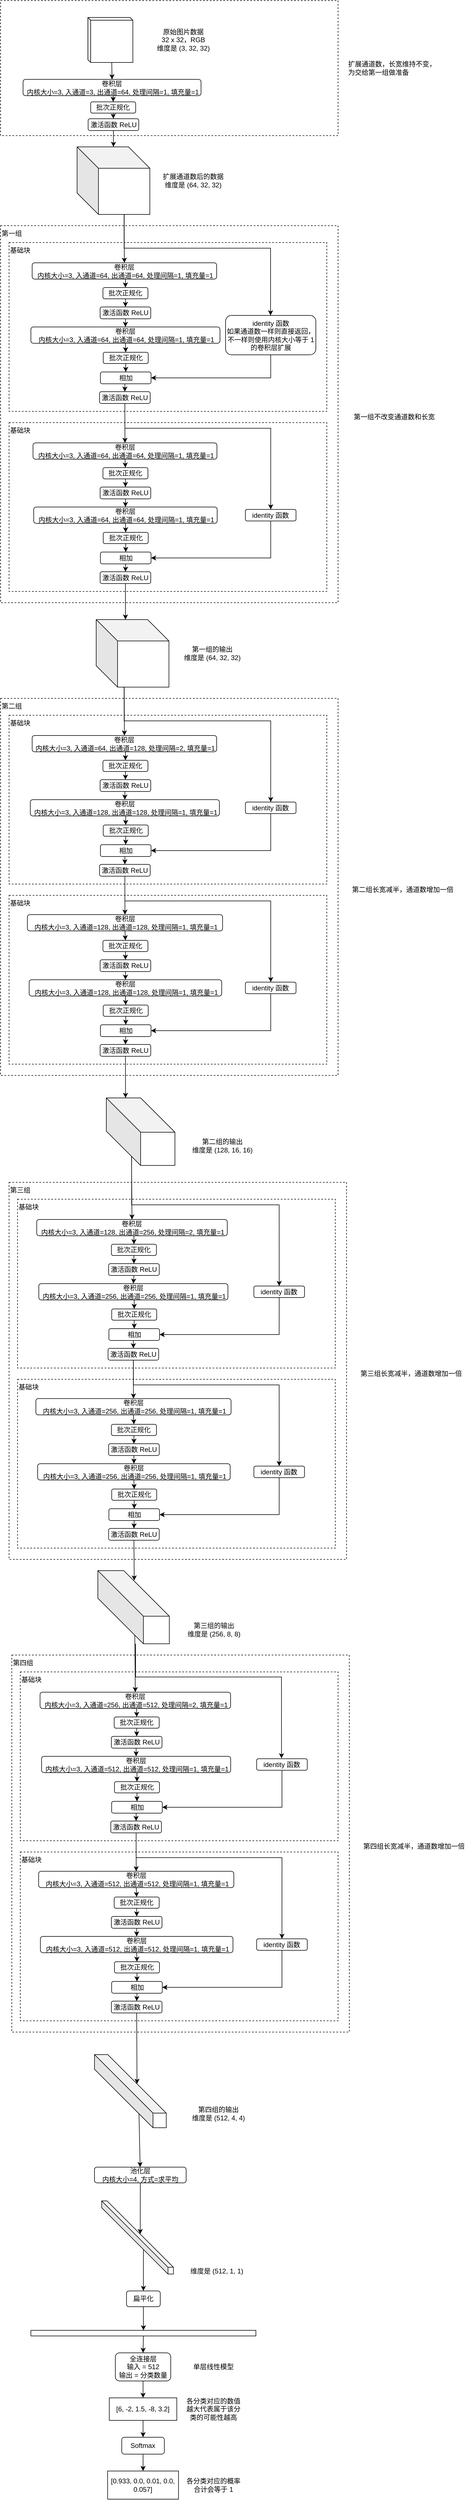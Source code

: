<mxfile version="12.9.3" type="device"><diagram id="zLiSfVwORIIp3nOeV3Ke" name="Page-1"><mxGraphModel dx="541" dy="342" grid="1" gridSize="10" guides="1" tooltips="1" connect="1" arrows="1" fold="1" page="1" pageScale="1" pageWidth="850" pageHeight="1100" math="0" shadow="0"><root><mxCell id="0"/><mxCell id="1" parent="0"/><mxCell id="e0D7Lxj2NoXPykfYXK0s-52" value="" style="rounded=0;whiteSpace=wrap;html=1;dashed=1;" parent="1" vertex="1"><mxGeometry x="20" y="20" width="600" height="240" as="geometry"/></mxCell><mxCell id="e0D7Lxj2NoXPykfYXK0s-2" style="edgeStyle=none;rounded=0;orthogonalLoop=1;jettySize=auto;html=1;exitX=0;exitY=0;exitDx=42.5;exitDy=80;exitPerimeter=0;entryX=0.5;entryY=0;entryDx=0;entryDy=0;" parent="1" source="e0D7Lxj2NoXPykfYXK0s-3" target="e0D7Lxj2NoXPykfYXK0s-6" edge="1"><mxGeometry relative="1" as="geometry"/></mxCell><mxCell id="e0D7Lxj2NoXPykfYXK0s-3" value="" style="shape=cube;whiteSpace=wrap;html=1;boundedLbl=1;backgroundOutline=1;darkOpacity=0.05;darkOpacity2=0.1;size=5;" parent="1" vertex="1"><mxGeometry x="175.19" y="50" width="80" height="80" as="geometry"/></mxCell><mxCell id="e0D7Lxj2NoXPykfYXK0s-4" value="原始图片数据&lt;br&gt;32 x 32，RGB&lt;br&gt;维度是 (3, 32, 32)" style="text;html=1;strokeColor=none;fillColor=none;align=center;verticalAlign=middle;whiteSpace=wrap;rounded=0;" parent="1" vertex="1"><mxGeometry x="280.19" y="65" width="130" height="50" as="geometry"/></mxCell><mxCell id="e0D7Lxj2NoXPykfYXK0s-49" style="edgeStyle=orthogonalEdgeStyle;rounded=0;orthogonalLoop=1;jettySize=auto;html=1;exitX=0.5;exitY=1;exitDx=0;exitDy=0;entryX=0.5;entryY=0;entryDx=0;entryDy=0;" parent="1" source="e0D7Lxj2NoXPykfYXK0s-6" target="e0D7Lxj2NoXPykfYXK0s-45" edge="1"><mxGeometry relative="1" as="geometry"/></mxCell><mxCell id="e0D7Lxj2NoXPykfYXK0s-6" value="卷积层&lt;br&gt;&amp;nbsp;内核大小=3, 入通道=3, 出通道=64, 处理间隔=1, 填充量=1" style="rounded=1;whiteSpace=wrap;html=1;" parent="1" vertex="1"><mxGeometry x="60" y="160" width="316.37" height="29" as="geometry"/></mxCell><mxCell id="e0D7Lxj2NoXPykfYXK0s-50" style="edgeStyle=orthogonalEdgeStyle;rounded=0;orthogonalLoop=1;jettySize=auto;html=1;exitX=0.5;exitY=1;exitDx=0;exitDy=0;entryX=0.5;entryY=0;entryDx=0;entryDy=0;" parent="1" source="e0D7Lxj2NoXPykfYXK0s-45" target="e0D7Lxj2NoXPykfYXK0s-48" edge="1"><mxGeometry relative="1" as="geometry"/></mxCell><mxCell id="e0D7Lxj2NoXPykfYXK0s-45" value="批次正规化" style="rounded=1;whiteSpace=wrap;html=1;" parent="1" vertex="1"><mxGeometry x="180.19" y="200" width="80" height="20" as="geometry"/></mxCell><mxCell id="e0D7Lxj2NoXPykfYXK0s-55" style="edgeStyle=orthogonalEdgeStyle;rounded=0;orthogonalLoop=1;jettySize=auto;html=1;exitX=0.5;exitY=1;exitDx=0;exitDy=0;" parent="1" source="e0D7Lxj2NoXPykfYXK0s-48" target="e0D7Lxj2NoXPykfYXK0s-54" edge="1"><mxGeometry relative="1" as="geometry"/></mxCell><mxCell id="e0D7Lxj2NoXPykfYXK0s-48" value="激活函数 ReLU" style="rounded=1;whiteSpace=wrap;html=1;" parent="1" vertex="1"><mxGeometry x="175.69" y="230" width="90" height="21" as="geometry"/></mxCell><mxCell id="e0D7Lxj2NoXPykfYXK0s-53" value="扩展通道数，长宽维持不变，&lt;br&gt;为交给第一组做准备" style="text;html=1;strokeColor=none;fillColor=none;align=left;verticalAlign=middle;whiteSpace=wrap;rounded=0;dashed=1;" parent="1" vertex="1"><mxGeometry x="635.75" y="122.5" width="200" height="35" as="geometry"/></mxCell><mxCell id="e0D7Lxj2NoXPykfYXK0s-54" value="" style="shape=cube;whiteSpace=wrap;html=1;boundedLbl=1;backgroundOutline=1;darkOpacity=0.05;darkOpacity2=0.1;size=38;" parent="1" vertex="1"><mxGeometry x="156.04" y="280" width="129.31" height="120" as="geometry"/></mxCell><mxCell id="e0D7Lxj2NoXPykfYXK0s-56" value="扩展通道数后的数据&lt;br&gt;维度是 (64, 32, 32)" style="text;html=1;strokeColor=none;fillColor=none;align=center;verticalAlign=middle;whiteSpace=wrap;rounded=0;" parent="1" vertex="1"><mxGeometry x="285.35" y="315" width="154.65" height="50" as="geometry"/></mxCell><mxCell id="e0D7Lxj2NoXPykfYXK0s-57" value="第一组" style="rounded=0;whiteSpace=wrap;html=1;dashed=1;align=left;verticalAlign=top;" parent="1" vertex="1"><mxGeometry x="20" y="420" width="600" height="670" as="geometry"/></mxCell><mxCell id="e0D7Lxj2NoXPykfYXK0s-60" value="基础块" style="rounded=0;whiteSpace=wrap;html=1;dashed=1;verticalAlign=top;align=left;" parent="1" vertex="1"><mxGeometry x="35.09" y="450" width="564.91" height="300" as="geometry"/></mxCell><mxCell id="e0D7Lxj2NoXPykfYXK0s-66" style="edgeStyle=orthogonalEdgeStyle;rounded=0;orthogonalLoop=1;jettySize=auto;html=1;exitX=0.5;exitY=1;exitDx=0;exitDy=0;entryX=0.5;entryY=0;entryDx=0;entryDy=0;" parent="1" source="e0D7Lxj2NoXPykfYXK0s-61" target="e0D7Lxj2NoXPykfYXK0s-65" edge="1"><mxGeometry relative="1" as="geometry"/></mxCell><mxCell id="e0D7Lxj2NoXPykfYXK0s-61" value="卷积层&lt;br&gt;&amp;nbsp;内核大小=3, 入通道=64, 出通道=64, 处理间隔=1, 填充量=1" style="rounded=1;whiteSpace=wrap;html=1;" parent="1" vertex="1"><mxGeometry x="76.18" y="486" width="328" height="29" as="geometry"/></mxCell><mxCell id="e0D7Lxj2NoXPykfYXK0s-70" style="edgeStyle=orthogonalEdgeStyle;rounded=0;orthogonalLoop=1;jettySize=auto;html=1;exitX=0.5;exitY=1;exitDx=0;exitDy=0;entryX=0.5;entryY=0;entryDx=0;entryDy=0;" parent="1" source="e0D7Lxj2NoXPykfYXK0s-65" target="e0D7Lxj2NoXPykfYXK0s-67" edge="1"><mxGeometry relative="1" as="geometry"/></mxCell><mxCell id="e0D7Lxj2NoXPykfYXK0s-65" value="批次正规化" style="rounded=1;whiteSpace=wrap;html=1;" parent="1" vertex="1"><mxGeometry x="202" y="530" width="80" height="20" as="geometry"/></mxCell><mxCell id="e0D7Lxj2NoXPykfYXK0s-69" style="edgeStyle=orthogonalEdgeStyle;rounded=0;orthogonalLoop=1;jettySize=auto;html=1;exitX=0.5;exitY=1;exitDx=0;exitDy=0;entryX=0.5;entryY=0;entryDx=0;entryDy=0;" parent="1" source="e0D7Lxj2NoXPykfYXK0s-67" target="e0D7Lxj2NoXPykfYXK0s-68" edge="1"><mxGeometry relative="1" as="geometry"/></mxCell><mxCell id="e0D7Lxj2NoXPykfYXK0s-67" value="激活函数 ReLU" style="rounded=1;whiteSpace=wrap;html=1;" parent="1" vertex="1"><mxGeometry x="197" y="564.5" width="90" height="21" as="geometry"/></mxCell><mxCell id="e0D7Lxj2NoXPykfYXK0s-77" style="edgeStyle=orthogonalEdgeStyle;rounded=0;orthogonalLoop=1;jettySize=auto;html=1;exitX=0.5;exitY=1;exitDx=0;exitDy=0;entryX=0.5;entryY=0;entryDx=0;entryDy=0;" parent="1" source="e0D7Lxj2NoXPykfYXK0s-68" target="e0D7Lxj2NoXPykfYXK0s-76" edge="1"><mxGeometry relative="1" as="geometry"/></mxCell><mxCell id="e0D7Lxj2NoXPykfYXK0s-68" value="卷积层&lt;br&gt;&amp;nbsp;内核大小=3, 入通道=64, 出通道=64, 处理间隔=1, 填充量=1" style="rounded=1;whiteSpace=wrap;html=1;" parent="1" vertex="1"><mxGeometry x="73.91" y="600" width="336.18" height="29" as="geometry"/></mxCell><mxCell id="e0D7Lxj2NoXPykfYXK0s-79" style="edgeStyle=orthogonalEdgeStyle;rounded=0;orthogonalLoop=1;jettySize=auto;html=1;exitX=0.5;exitY=1;exitDx=0;exitDy=0;" parent="1" source="e0D7Lxj2NoXPykfYXK0s-76" target="e0D7Lxj2NoXPykfYXK0s-78" edge="1"><mxGeometry relative="1" as="geometry"/></mxCell><mxCell id="e0D7Lxj2NoXPykfYXK0s-76" value="批次正规化" style="rounded=1;whiteSpace=wrap;html=1;" parent="1" vertex="1"><mxGeometry x="202.5" y="645" width="80" height="20" as="geometry"/></mxCell><mxCell id="e0D7Lxj2NoXPykfYXK0s-90" style="edgeStyle=orthogonalEdgeStyle;rounded=0;orthogonalLoop=1;jettySize=auto;html=1;exitX=0.5;exitY=1;exitDx=0;exitDy=0;entryX=0.5;entryY=0;entryDx=0;entryDy=0;" parent="1" source="e0D7Lxj2NoXPykfYXK0s-78" target="e0D7Lxj2NoXPykfYXK0s-86" edge="1"><mxGeometry relative="1" as="geometry"/></mxCell><mxCell id="e0D7Lxj2NoXPykfYXK0s-78" value="相加" style="rounded=1;whiteSpace=wrap;html=1;" parent="1" vertex="1"><mxGeometry x="197.5" y="680" width="90" height="21" as="geometry"/></mxCell><mxCell id="e0D7Lxj2NoXPykfYXK0s-85" style="edgeStyle=orthogonalEdgeStyle;rounded=0;orthogonalLoop=1;jettySize=auto;html=1;exitX=0.5;exitY=1;exitDx=0;exitDy=0;entryX=1;entryY=0.5;entryDx=0;entryDy=0;" parent="1" source="e0D7Lxj2NoXPykfYXK0s-80" target="e0D7Lxj2NoXPykfYXK0s-78" edge="1"><mxGeometry relative="1" as="geometry"/></mxCell><mxCell id="e0D7Lxj2NoXPykfYXK0s-80" value="identity 函数&lt;br&gt;如果通道数一样则直接返回，不一样则使用内核大小等于 1 的卷积层扩展" style="rounded=1;whiteSpace=wrap;html=1;align=center;" parent="1" vertex="1"><mxGeometry x="420" y="579.5" width="160.5" height="70" as="geometry"/></mxCell><mxCell id="e0D7Lxj2NoXPykfYXK0s-82" style="edgeStyle=orthogonalEdgeStyle;rounded=0;orthogonalLoop=1;jettySize=auto;html=1;exitX=0;exitY=0;exitDx=83.655;exitDy=120.0;exitPerimeter=0;entryX=0.5;entryY=0;entryDx=0;entryDy=0;" parent="1" source="e0D7Lxj2NoXPykfYXK0s-54" target="e0D7Lxj2NoXPykfYXK0s-61" edge="1"><mxGeometry relative="1" as="geometry"/></mxCell><mxCell id="e0D7Lxj2NoXPykfYXK0s-84" style="edgeStyle=orthogonalEdgeStyle;rounded=0;orthogonalLoop=1;jettySize=auto;html=1;exitX=0;exitY=0;exitDx=83.655;exitDy=120.0;exitPerimeter=0;" parent="1" source="e0D7Lxj2NoXPykfYXK0s-54" target="e0D7Lxj2NoXPykfYXK0s-80" edge="1"><mxGeometry relative="1" as="geometry"><Array as="points"><mxPoint x="240" y="460"/><mxPoint x="500" y="460"/></Array></mxGeometry></mxCell><mxCell id="e0D7Lxj2NoXPykfYXK0s-86" value="激活函数 ReLU" style="rounded=1;whiteSpace=wrap;html=1;" parent="1" vertex="1"><mxGeometry x="196" y="715" width="90" height="21" as="geometry"/></mxCell><mxCell id="e0D7Lxj2NoXPykfYXK0s-107" value="基础块" style="rounded=0;whiteSpace=wrap;html=1;dashed=1;verticalAlign=top;align=left;" parent="1" vertex="1"><mxGeometry x="35.09" y="770" width="564.91" height="300" as="geometry"/></mxCell><mxCell id="e0D7Lxj2NoXPykfYXK0s-108" style="edgeStyle=orthogonalEdgeStyle;rounded=0;orthogonalLoop=1;jettySize=auto;html=1;exitX=0.5;exitY=1;exitDx=0;exitDy=0;entryX=0.5;entryY=0;entryDx=0;entryDy=0;" parent="1" source="e0D7Lxj2NoXPykfYXK0s-109" target="e0D7Lxj2NoXPykfYXK0s-111" edge="1"><mxGeometry relative="1" as="geometry"/></mxCell><mxCell id="e0D7Lxj2NoXPykfYXK0s-109" value="卷积层&lt;br&gt;&amp;nbsp;内核大小=3, 入通道=64, 出通道=64, 处理间隔=1, 填充量=1" style="rounded=1;whiteSpace=wrap;html=1;" parent="1" vertex="1"><mxGeometry x="77.69" y="806" width="327" height="29" as="geometry"/></mxCell><mxCell id="e0D7Lxj2NoXPykfYXK0s-110" style="edgeStyle=orthogonalEdgeStyle;rounded=0;orthogonalLoop=1;jettySize=auto;html=1;exitX=0.5;exitY=1;exitDx=0;exitDy=0;entryX=0.5;entryY=0;entryDx=0;entryDy=0;" parent="1" source="e0D7Lxj2NoXPykfYXK0s-111" target="e0D7Lxj2NoXPykfYXK0s-113" edge="1"><mxGeometry relative="1" as="geometry"/></mxCell><mxCell id="e0D7Lxj2NoXPykfYXK0s-111" value="批次正规化" style="rounded=1;whiteSpace=wrap;html=1;" parent="1" vertex="1"><mxGeometry x="202" y="850" width="80" height="20" as="geometry"/></mxCell><mxCell id="e0D7Lxj2NoXPykfYXK0s-112" style="edgeStyle=orthogonalEdgeStyle;rounded=0;orthogonalLoop=1;jettySize=auto;html=1;exitX=0.5;exitY=1;exitDx=0;exitDy=0;entryX=0.5;entryY=0;entryDx=0;entryDy=0;" parent="1" source="e0D7Lxj2NoXPykfYXK0s-113" target="e0D7Lxj2NoXPykfYXK0s-115" edge="1"><mxGeometry relative="1" as="geometry"/></mxCell><mxCell id="e0D7Lxj2NoXPykfYXK0s-113" value="激活函数 ReLU" style="rounded=1;whiteSpace=wrap;html=1;" parent="1" vertex="1"><mxGeometry x="197" y="884.5" width="90" height="21" as="geometry"/></mxCell><mxCell id="e0D7Lxj2NoXPykfYXK0s-114" style="edgeStyle=orthogonalEdgeStyle;rounded=0;orthogonalLoop=1;jettySize=auto;html=1;exitX=0.5;exitY=1;exitDx=0;exitDy=0;entryX=0.5;entryY=0;entryDx=0;entryDy=0;" parent="1" source="e0D7Lxj2NoXPykfYXK0s-115" target="e0D7Lxj2NoXPykfYXK0s-117" edge="1"><mxGeometry relative="1" as="geometry"/></mxCell><mxCell id="e0D7Lxj2NoXPykfYXK0s-115" value="卷积层&lt;br&gt;&amp;nbsp;内核大小=3, 入通道=64, 出通道=64, 处理间隔=1, 填充量=1" style="rounded=1;whiteSpace=wrap;html=1;" parent="1" vertex="1"><mxGeometry x="78.91" y="920" width="326.18" height="29" as="geometry"/></mxCell><mxCell id="e0D7Lxj2NoXPykfYXK0s-116" style="edgeStyle=orthogonalEdgeStyle;rounded=0;orthogonalLoop=1;jettySize=auto;html=1;exitX=0.5;exitY=1;exitDx=0;exitDy=0;" parent="1" source="e0D7Lxj2NoXPykfYXK0s-117" target="e0D7Lxj2NoXPykfYXK0s-119" edge="1"><mxGeometry relative="1" as="geometry"/></mxCell><mxCell id="e0D7Lxj2NoXPykfYXK0s-117" value="批次正规化" style="rounded=1;whiteSpace=wrap;html=1;" parent="1" vertex="1"><mxGeometry x="202.5" y="965" width="80" height="20" as="geometry"/></mxCell><mxCell id="e0D7Lxj2NoXPykfYXK0s-118" style="edgeStyle=orthogonalEdgeStyle;rounded=0;orthogonalLoop=1;jettySize=auto;html=1;exitX=0.5;exitY=1;exitDx=0;exitDy=0;entryX=0.5;entryY=0;entryDx=0;entryDy=0;" parent="1" source="e0D7Lxj2NoXPykfYXK0s-119" target="e0D7Lxj2NoXPykfYXK0s-122" edge="1"><mxGeometry relative="1" as="geometry"/></mxCell><mxCell id="e0D7Lxj2NoXPykfYXK0s-119" value="相加" style="rounded=1;whiteSpace=wrap;html=1;" parent="1" vertex="1"><mxGeometry x="197.5" y="1000" width="90" height="21" as="geometry"/></mxCell><mxCell id="e0D7Lxj2NoXPykfYXK0s-120" style="edgeStyle=orthogonalEdgeStyle;rounded=0;orthogonalLoop=1;jettySize=auto;html=1;exitX=0.5;exitY=1;exitDx=0;exitDy=0;entryX=1;entryY=0.5;entryDx=0;entryDy=0;" parent="1" source="e0D7Lxj2NoXPykfYXK0s-121" target="e0D7Lxj2NoXPykfYXK0s-119" edge="1"><mxGeometry relative="1" as="geometry"/></mxCell><mxCell id="e0D7Lxj2NoXPykfYXK0s-121" value="identity 函数" style="rounded=1;whiteSpace=wrap;html=1;align=center;" parent="1" vertex="1"><mxGeometry x="455.25" y="924.25" width="90" height="20.5" as="geometry"/></mxCell><mxCell id="e0D7Lxj2NoXPykfYXK0s-128" style="rounded=0;orthogonalLoop=1;jettySize=auto;html=1;exitX=0.5;exitY=1;exitDx=0;exitDy=0;" parent="1" source="e0D7Lxj2NoXPykfYXK0s-122" edge="1"><mxGeometry relative="1" as="geometry"><mxPoint x="242" y="1120" as="targetPoint"/></mxGeometry></mxCell><mxCell id="e0D7Lxj2NoXPykfYXK0s-122" value="激活函数 ReLU" style="rounded=1;whiteSpace=wrap;html=1;" parent="1" vertex="1"><mxGeometry x="197" y="1035" width="90" height="21" as="geometry"/></mxCell><mxCell id="e0D7Lxj2NoXPykfYXK0s-123" style="edgeStyle=orthogonalEdgeStyle;rounded=0;orthogonalLoop=1;jettySize=auto;html=1;exitX=0.5;exitY=1;exitDx=0;exitDy=0;entryX=0.5;entryY=0;entryDx=0;entryDy=0;" parent="1" source="e0D7Lxj2NoXPykfYXK0s-86" target="e0D7Lxj2NoXPykfYXK0s-109" edge="1"><mxGeometry relative="1" as="geometry"/></mxCell><mxCell id="e0D7Lxj2NoXPykfYXK0s-125" style="edgeStyle=orthogonalEdgeStyle;rounded=0;orthogonalLoop=1;jettySize=auto;html=1;exitX=0.5;exitY=1;exitDx=0;exitDy=0;entryX=0.5;entryY=0;entryDx=0;entryDy=0;" parent="1" source="e0D7Lxj2NoXPykfYXK0s-86" target="e0D7Lxj2NoXPykfYXK0s-121" edge="1"><mxGeometry relative="1" as="geometry"><Array as="points"><mxPoint x="241" y="780"/><mxPoint x="500" y="780"/></Array></mxGeometry></mxCell><mxCell id="e0D7Lxj2NoXPykfYXK0s-126" value="" style="shape=cube;whiteSpace=wrap;html=1;boundedLbl=1;backgroundOutline=1;darkOpacity=0.05;darkOpacity2=0.1;size=38;" parent="1" vertex="1"><mxGeometry x="190" y="1120" width="129.31" height="120" as="geometry"/></mxCell><mxCell id="e0D7Lxj2NoXPykfYXK0s-127" value="第一组的输出&lt;br&gt;维度是 (64, 32, 32)" style="text;html=1;strokeColor=none;fillColor=none;align=center;verticalAlign=middle;whiteSpace=wrap;rounded=0;" parent="1" vertex="1"><mxGeometry x="319.31" y="1155" width="154.65" height="50" as="geometry"/></mxCell><mxCell id="e0D7Lxj2NoXPykfYXK0s-129" value="第二组" style="rounded=0;whiteSpace=wrap;html=1;dashed=1;align=left;verticalAlign=top;" parent="1" vertex="1"><mxGeometry x="20" y="1260" width="600" height="670" as="geometry"/></mxCell><mxCell id="e0D7Lxj2NoXPykfYXK0s-130" value="基础块" style="rounded=0;whiteSpace=wrap;html=1;dashed=1;verticalAlign=top;align=left;" parent="1" vertex="1"><mxGeometry x="35.09" y="1290" width="564.91" height="300" as="geometry"/></mxCell><mxCell id="e0D7Lxj2NoXPykfYXK0s-131" style="edgeStyle=orthogonalEdgeStyle;rounded=0;orthogonalLoop=1;jettySize=auto;html=1;exitX=0.5;exitY=1;exitDx=0;exitDy=0;entryX=0.5;entryY=0;entryDx=0;entryDy=0;" parent="1" source="e0D7Lxj2NoXPykfYXK0s-132" target="e0D7Lxj2NoXPykfYXK0s-134" edge="1"><mxGeometry relative="1" as="geometry"/></mxCell><mxCell id="e0D7Lxj2NoXPykfYXK0s-132" value="卷积层&lt;br&gt;&amp;nbsp;内核大小=3, 入通道=64, 出通道=128, 处理间隔=2, 填充量=1" style="rounded=1;whiteSpace=wrap;html=1;" parent="1" vertex="1"><mxGeometry x="76.18" y="1326" width="328" height="29" as="geometry"/></mxCell><mxCell id="e0D7Lxj2NoXPykfYXK0s-133" style="edgeStyle=orthogonalEdgeStyle;rounded=0;orthogonalLoop=1;jettySize=auto;html=1;exitX=0.5;exitY=1;exitDx=0;exitDy=0;entryX=0.5;entryY=0;entryDx=0;entryDy=0;" parent="1" source="e0D7Lxj2NoXPykfYXK0s-134" target="e0D7Lxj2NoXPykfYXK0s-136" edge="1"><mxGeometry relative="1" as="geometry"/></mxCell><mxCell id="e0D7Lxj2NoXPykfYXK0s-134" value="批次正规化" style="rounded=1;whiteSpace=wrap;html=1;" parent="1" vertex="1"><mxGeometry x="202" y="1370" width="80" height="20" as="geometry"/></mxCell><mxCell id="e0D7Lxj2NoXPykfYXK0s-135" style="edgeStyle=orthogonalEdgeStyle;rounded=0;orthogonalLoop=1;jettySize=auto;html=1;exitX=0.5;exitY=1;exitDx=0;exitDy=0;entryX=0.5;entryY=0;entryDx=0;entryDy=0;" parent="1" source="e0D7Lxj2NoXPykfYXK0s-136" target="e0D7Lxj2NoXPykfYXK0s-138" edge="1"><mxGeometry relative="1" as="geometry"/></mxCell><mxCell id="e0D7Lxj2NoXPykfYXK0s-136" value="激活函数 ReLU" style="rounded=1;whiteSpace=wrap;html=1;" parent="1" vertex="1"><mxGeometry x="197" y="1404.5" width="90" height="21" as="geometry"/></mxCell><mxCell id="e0D7Lxj2NoXPykfYXK0s-137" style="edgeStyle=orthogonalEdgeStyle;rounded=0;orthogonalLoop=1;jettySize=auto;html=1;exitX=0.5;exitY=1;exitDx=0;exitDy=0;entryX=0.5;entryY=0;entryDx=0;entryDy=0;" parent="1" source="e0D7Lxj2NoXPykfYXK0s-138" target="e0D7Lxj2NoXPykfYXK0s-140" edge="1"><mxGeometry relative="1" as="geometry"/></mxCell><mxCell id="e0D7Lxj2NoXPykfYXK0s-138" value="卷积层&lt;br&gt;&amp;nbsp;内核大小=3, 入通道=128, 出通道=128, 处理间隔=1, 填充量=1" style="rounded=1;whiteSpace=wrap;html=1;" parent="1" vertex="1"><mxGeometry x="72.91" y="1440" width="336.18" height="29" as="geometry"/></mxCell><mxCell id="e0D7Lxj2NoXPykfYXK0s-139" style="edgeStyle=orthogonalEdgeStyle;rounded=0;orthogonalLoop=1;jettySize=auto;html=1;exitX=0.5;exitY=1;exitDx=0;exitDy=0;" parent="1" source="e0D7Lxj2NoXPykfYXK0s-140" target="e0D7Lxj2NoXPykfYXK0s-142" edge="1"><mxGeometry relative="1" as="geometry"/></mxCell><mxCell id="e0D7Lxj2NoXPykfYXK0s-140" value="批次正规化" style="rounded=1;whiteSpace=wrap;html=1;" parent="1" vertex="1"><mxGeometry x="202.5" y="1485" width="80" height="20" as="geometry"/></mxCell><mxCell id="e0D7Lxj2NoXPykfYXK0s-141" style="edgeStyle=orthogonalEdgeStyle;rounded=0;orthogonalLoop=1;jettySize=auto;html=1;exitX=0.5;exitY=1;exitDx=0;exitDy=0;entryX=0.5;entryY=0;entryDx=0;entryDy=0;" parent="1" source="e0D7Lxj2NoXPykfYXK0s-142" target="e0D7Lxj2NoXPykfYXK0s-147" edge="1"><mxGeometry relative="1" as="geometry"/></mxCell><mxCell id="e0D7Lxj2NoXPykfYXK0s-142" value="相加" style="rounded=1;whiteSpace=wrap;html=1;" parent="1" vertex="1"><mxGeometry x="197.5" y="1520" width="90" height="21" as="geometry"/></mxCell><mxCell id="e0D7Lxj2NoXPykfYXK0s-143" style="edgeStyle=orthogonalEdgeStyle;rounded=0;orthogonalLoop=1;jettySize=auto;html=1;exitX=0.5;exitY=1;exitDx=0;exitDy=0;entryX=1;entryY=0.5;entryDx=0;entryDy=0;" parent="1" source="e0D7Lxj2NoXPykfYXK0s-166" target="e0D7Lxj2NoXPykfYXK0s-142" edge="1"><mxGeometry relative="1" as="geometry"><mxPoint x="500.25" y="1489.5" as="sourcePoint"/></mxGeometry></mxCell><mxCell id="e0D7Lxj2NoXPykfYXK0s-145" style="edgeStyle=orthogonalEdgeStyle;rounded=0;orthogonalLoop=1;jettySize=auto;html=1;exitX=0;exitY=0;exitDx=83.655;exitDy=120.0;exitPerimeter=0;entryX=0.5;entryY=0;entryDx=0;entryDy=0;" parent="1" target="e0D7Lxj2NoXPykfYXK0s-132" edge="1"><mxGeometry relative="1" as="geometry"><mxPoint x="239.695" y="1240" as="sourcePoint"/></mxGeometry></mxCell><mxCell id="e0D7Lxj2NoXPykfYXK0s-146" style="edgeStyle=orthogonalEdgeStyle;rounded=0;orthogonalLoop=1;jettySize=auto;html=1;exitX=0;exitY=0;exitDx=83.655;exitDy=120.0;exitPerimeter=0;entryX=0.5;entryY=0;entryDx=0;entryDy=0;" parent="1" target="e0D7Lxj2NoXPykfYXK0s-166" edge="1"><mxGeometry relative="1" as="geometry"><mxPoint x="239.695" y="1240" as="sourcePoint"/><Array as="points"><mxPoint x="240" y="1300"/><mxPoint x="500" y="1300"/></Array><mxPoint x="500" y="1419.5" as="targetPoint"/></mxGeometry></mxCell><mxCell id="e0D7Lxj2NoXPykfYXK0s-147" value="激活函数 ReLU" style="rounded=1;whiteSpace=wrap;html=1;" parent="1" vertex="1"><mxGeometry x="196" y="1555" width="90" height="21" as="geometry"/></mxCell><mxCell id="e0D7Lxj2NoXPykfYXK0s-148" value="基础块" style="rounded=0;whiteSpace=wrap;html=1;dashed=1;verticalAlign=top;align=left;" parent="1" vertex="1"><mxGeometry x="35.09" y="1610" width="564.91" height="300" as="geometry"/></mxCell><mxCell id="e0D7Lxj2NoXPykfYXK0s-149" style="edgeStyle=orthogonalEdgeStyle;rounded=0;orthogonalLoop=1;jettySize=auto;html=1;exitX=0.5;exitY=1;exitDx=0;exitDy=0;entryX=0.5;entryY=0;entryDx=0;entryDy=0;" parent="1" source="e0D7Lxj2NoXPykfYXK0s-150" target="e0D7Lxj2NoXPykfYXK0s-152" edge="1"><mxGeometry relative="1" as="geometry"/></mxCell><mxCell id="e0D7Lxj2NoXPykfYXK0s-150" value="卷积层&lt;br&gt;&amp;nbsp;内核大小=3, 入通道=128, 出通道=128, 处理间隔=1, 填充量=1" style="rounded=1;whiteSpace=wrap;html=1;" parent="1" vertex="1"><mxGeometry x="67.69" y="1644.3" width="347" height="29" as="geometry"/></mxCell><mxCell id="e0D7Lxj2NoXPykfYXK0s-151" style="edgeStyle=orthogonalEdgeStyle;rounded=0;orthogonalLoop=1;jettySize=auto;html=1;exitX=0.5;exitY=1;exitDx=0;exitDy=0;entryX=0.5;entryY=0;entryDx=0;entryDy=0;" parent="1" source="e0D7Lxj2NoXPykfYXK0s-152" target="e0D7Lxj2NoXPykfYXK0s-154" edge="1"><mxGeometry relative="1" as="geometry"/></mxCell><mxCell id="e0D7Lxj2NoXPykfYXK0s-152" value="批次正规化" style="rounded=1;whiteSpace=wrap;html=1;" parent="1" vertex="1"><mxGeometry x="202" y="1690" width="80" height="20" as="geometry"/></mxCell><mxCell id="e0D7Lxj2NoXPykfYXK0s-153" style="edgeStyle=orthogonalEdgeStyle;rounded=0;orthogonalLoop=1;jettySize=auto;html=1;exitX=0.5;exitY=1;exitDx=0;exitDy=0;entryX=0.5;entryY=0;entryDx=0;entryDy=0;" parent="1" source="e0D7Lxj2NoXPykfYXK0s-154" target="e0D7Lxj2NoXPykfYXK0s-156" edge="1"><mxGeometry relative="1" as="geometry"/></mxCell><mxCell id="e0D7Lxj2NoXPykfYXK0s-154" value="激活函数 ReLU" style="rounded=1;whiteSpace=wrap;html=1;" parent="1" vertex="1"><mxGeometry x="197" y="1724.5" width="90" height="21" as="geometry"/></mxCell><mxCell id="e0D7Lxj2NoXPykfYXK0s-155" style="edgeStyle=orthogonalEdgeStyle;rounded=0;orthogonalLoop=1;jettySize=auto;html=1;exitX=0.5;exitY=1;exitDx=0;exitDy=0;entryX=0.5;entryY=0;entryDx=0;entryDy=0;" parent="1" source="e0D7Lxj2NoXPykfYXK0s-156" target="e0D7Lxj2NoXPykfYXK0s-158" edge="1"><mxGeometry relative="1" as="geometry"/></mxCell><mxCell id="e0D7Lxj2NoXPykfYXK0s-156" value="卷积层&lt;br&gt;&amp;nbsp;内核大小=3, 入通道=128, 出通道=128, 处理间隔=1, 填充量=1" style="rounded=1;whiteSpace=wrap;html=1;" parent="1" vertex="1"><mxGeometry x="70.84" y="1760" width="342.31" height="29" as="geometry"/></mxCell><mxCell id="e0D7Lxj2NoXPykfYXK0s-157" style="edgeStyle=orthogonalEdgeStyle;rounded=0;orthogonalLoop=1;jettySize=auto;html=1;exitX=0.5;exitY=1;exitDx=0;exitDy=0;" parent="1" source="e0D7Lxj2NoXPykfYXK0s-158" target="e0D7Lxj2NoXPykfYXK0s-160" edge="1"><mxGeometry relative="1" as="geometry"/></mxCell><mxCell id="e0D7Lxj2NoXPykfYXK0s-158" value="批次正规化" style="rounded=1;whiteSpace=wrap;html=1;" parent="1" vertex="1"><mxGeometry x="202.5" y="1805" width="80" height="20" as="geometry"/></mxCell><mxCell id="e0D7Lxj2NoXPykfYXK0s-159" style="edgeStyle=orthogonalEdgeStyle;rounded=0;orthogonalLoop=1;jettySize=auto;html=1;exitX=0.5;exitY=1;exitDx=0;exitDy=0;entryX=0.5;entryY=0;entryDx=0;entryDy=0;" parent="1" source="e0D7Lxj2NoXPykfYXK0s-160" target="e0D7Lxj2NoXPykfYXK0s-163" edge="1"><mxGeometry relative="1" as="geometry"/></mxCell><mxCell id="e0D7Lxj2NoXPykfYXK0s-160" value="相加" style="rounded=1;whiteSpace=wrap;html=1;" parent="1" vertex="1"><mxGeometry x="197.5" y="1840" width="90" height="21" as="geometry"/></mxCell><mxCell id="e0D7Lxj2NoXPykfYXK0s-161" style="edgeStyle=orthogonalEdgeStyle;rounded=0;orthogonalLoop=1;jettySize=auto;html=1;exitX=0.5;exitY=1;exitDx=0;exitDy=0;entryX=1;entryY=0.5;entryDx=0;entryDy=0;" parent="1" source="e0D7Lxj2NoXPykfYXK0s-162" target="e0D7Lxj2NoXPykfYXK0s-160" edge="1"><mxGeometry relative="1" as="geometry"/></mxCell><mxCell id="e0D7Lxj2NoXPykfYXK0s-162" value="identity 函数" style="rounded=1;whiteSpace=wrap;html=1;align=center;" parent="1" vertex="1"><mxGeometry x="455.25" y="1764.25" width="90" height="20.5" as="geometry"/></mxCell><mxCell id="e0D7Lxj2NoXPykfYXK0s-168" style="edgeStyle=none;rounded=0;orthogonalLoop=1;jettySize=auto;html=1;exitX=0.5;exitY=1;exitDx=0;exitDy=0;entryX=0;entryY=0;entryDx=34.155;entryDy=0;entryPerimeter=0;" parent="1" source="e0D7Lxj2NoXPykfYXK0s-163" target="e0D7Lxj2NoXPykfYXK0s-167" edge="1"><mxGeometry relative="1" as="geometry"/></mxCell><mxCell id="e0D7Lxj2NoXPykfYXK0s-163" value="激活函数 ReLU" style="rounded=1;whiteSpace=wrap;html=1;" parent="1" vertex="1"><mxGeometry x="197" y="1875" width="90" height="21" as="geometry"/></mxCell><mxCell id="e0D7Lxj2NoXPykfYXK0s-164" style="edgeStyle=orthogonalEdgeStyle;rounded=0;orthogonalLoop=1;jettySize=auto;html=1;exitX=0.5;exitY=1;exitDx=0;exitDy=0;entryX=0.5;entryY=0;entryDx=0;entryDy=0;" parent="1" source="e0D7Lxj2NoXPykfYXK0s-147" target="e0D7Lxj2NoXPykfYXK0s-150" edge="1"><mxGeometry relative="1" as="geometry"/></mxCell><mxCell id="e0D7Lxj2NoXPykfYXK0s-165" style="edgeStyle=orthogonalEdgeStyle;rounded=0;orthogonalLoop=1;jettySize=auto;html=1;exitX=0.5;exitY=1;exitDx=0;exitDy=0;entryX=0.5;entryY=0;entryDx=0;entryDy=0;" parent="1" source="e0D7Lxj2NoXPykfYXK0s-147" target="e0D7Lxj2NoXPykfYXK0s-162" edge="1"><mxGeometry relative="1" as="geometry"><Array as="points"><mxPoint x="241" y="1620"/><mxPoint x="500" y="1620"/></Array></mxGeometry></mxCell><mxCell id="e0D7Lxj2NoXPykfYXK0s-166" value="identity 函数" style="rounded=1;whiteSpace=wrap;html=1;align=center;" parent="1" vertex="1"><mxGeometry x="455.25" y="1444.25" width="90" height="20.5" as="geometry"/></mxCell><mxCell id="e0D7Lxj2NoXPykfYXK0s-167" value="" style="shape=cube;whiteSpace=wrap;html=1;boundedLbl=1;backgroundOutline=1;darkOpacity=0.05;darkOpacity2=0.1;size=61;" parent="1" vertex="1"><mxGeometry x="208" y="1970" width="122" height="120" as="geometry"/></mxCell><mxCell id="e0D7Lxj2NoXPykfYXK0s-169" value="第二组的输出&lt;br&gt;维度是 (128, 16, 16)" style="text;html=1;strokeColor=none;fillColor=none;align=center;verticalAlign=middle;whiteSpace=wrap;rounded=0;" parent="1" vertex="1"><mxGeometry x="337.31" y="2030" width="154.65" height="50" as="geometry"/></mxCell><mxCell id="e0D7Lxj2NoXPykfYXK0s-170" value="第一组不改变通道数和长宽" style="text;html=1;strokeColor=none;fillColor=none;align=center;verticalAlign=middle;whiteSpace=wrap;rounded=0;" parent="1" vertex="1"><mxGeometry x="640" y="750" width="160" height="20" as="geometry"/></mxCell><mxCell id="e0D7Lxj2NoXPykfYXK0s-172" value="第二组长宽减半，通道数增加一倍" style="text;html=1;strokeColor=none;fillColor=none;align=center;verticalAlign=middle;whiteSpace=wrap;rounded=0;" parent="1" vertex="1"><mxGeometry x="640" y="1590" width="190" height="20" as="geometry"/></mxCell><mxCell id="e0D7Lxj2NoXPykfYXK0s-173" value="第三组" style="rounded=0;whiteSpace=wrap;html=1;dashed=1;align=left;verticalAlign=top;" parent="1" vertex="1"><mxGeometry x="35.09" y="2120" width="600" height="670" as="geometry"/></mxCell><mxCell id="e0D7Lxj2NoXPykfYXK0s-174" value="基础块" style="rounded=0;whiteSpace=wrap;html=1;dashed=1;verticalAlign=top;align=left;" parent="1" vertex="1"><mxGeometry x="50.18" y="2150" width="564.91" height="300" as="geometry"/></mxCell><mxCell id="e0D7Lxj2NoXPykfYXK0s-175" style="edgeStyle=orthogonalEdgeStyle;rounded=0;orthogonalLoop=1;jettySize=auto;html=1;exitX=0.5;exitY=1;exitDx=0;exitDy=0;entryX=0.5;entryY=0;entryDx=0;entryDy=0;" parent="1" source="e0D7Lxj2NoXPykfYXK0s-176" target="e0D7Lxj2NoXPykfYXK0s-178" edge="1"><mxGeometry relative="1" as="geometry"/></mxCell><mxCell id="e0D7Lxj2NoXPykfYXK0s-176" value="卷积层&lt;br&gt;&amp;nbsp;内核大小=3, 入通道=128, 出通道=256, 处理间隔=2, 填充量=1" style="rounded=1;whiteSpace=wrap;html=1;" parent="1" vertex="1"><mxGeometry x="84.29" y="2186" width="338.73" height="29" as="geometry"/></mxCell><mxCell id="e0D7Lxj2NoXPykfYXK0s-177" style="edgeStyle=orthogonalEdgeStyle;rounded=0;orthogonalLoop=1;jettySize=auto;html=1;exitX=0.5;exitY=1;exitDx=0;exitDy=0;entryX=0.5;entryY=0;entryDx=0;entryDy=0;" parent="1" source="e0D7Lxj2NoXPykfYXK0s-178" target="e0D7Lxj2NoXPykfYXK0s-180" edge="1"><mxGeometry relative="1" as="geometry"/></mxCell><mxCell id="e0D7Lxj2NoXPykfYXK0s-178" value="批次正规化" style="rounded=1;whiteSpace=wrap;html=1;" parent="1" vertex="1"><mxGeometry x="217.09" y="2230" width="80" height="20" as="geometry"/></mxCell><mxCell id="e0D7Lxj2NoXPykfYXK0s-179" style="edgeStyle=orthogonalEdgeStyle;rounded=0;orthogonalLoop=1;jettySize=auto;html=1;exitX=0.5;exitY=1;exitDx=0;exitDy=0;entryX=0.5;entryY=0;entryDx=0;entryDy=0;" parent="1" source="e0D7Lxj2NoXPykfYXK0s-180" target="e0D7Lxj2NoXPykfYXK0s-182" edge="1"><mxGeometry relative="1" as="geometry"/></mxCell><mxCell id="e0D7Lxj2NoXPykfYXK0s-180" value="激活函数 ReLU" style="rounded=1;whiteSpace=wrap;html=1;" parent="1" vertex="1"><mxGeometry x="212.09" y="2264.5" width="90" height="21" as="geometry"/></mxCell><mxCell id="e0D7Lxj2NoXPykfYXK0s-181" style="edgeStyle=orthogonalEdgeStyle;rounded=0;orthogonalLoop=1;jettySize=auto;html=1;exitX=0.5;exitY=1;exitDx=0;exitDy=0;entryX=0.5;entryY=0;entryDx=0;entryDy=0;" parent="1" source="e0D7Lxj2NoXPykfYXK0s-182" target="e0D7Lxj2NoXPykfYXK0s-184" edge="1"><mxGeometry relative="1" as="geometry"/></mxCell><mxCell id="e0D7Lxj2NoXPykfYXK0s-182" value="卷积层&lt;br&gt;&amp;nbsp;内核大小=3, 入通道=256, 出通道=256, 处理间隔=1, 填充量=1" style="rounded=1;whiteSpace=wrap;html=1;" parent="1" vertex="1"><mxGeometry x="88" y="2300" width="336.18" height="29" as="geometry"/></mxCell><mxCell id="e0D7Lxj2NoXPykfYXK0s-183" style="edgeStyle=orthogonalEdgeStyle;rounded=0;orthogonalLoop=1;jettySize=auto;html=1;exitX=0.5;exitY=1;exitDx=0;exitDy=0;" parent="1" source="e0D7Lxj2NoXPykfYXK0s-184" target="e0D7Lxj2NoXPykfYXK0s-186" edge="1"><mxGeometry relative="1" as="geometry"/></mxCell><mxCell id="e0D7Lxj2NoXPykfYXK0s-184" value="批次正规化" style="rounded=1;whiteSpace=wrap;html=1;" parent="1" vertex="1"><mxGeometry x="217.59" y="2345" width="80" height="20" as="geometry"/></mxCell><mxCell id="e0D7Lxj2NoXPykfYXK0s-185" style="edgeStyle=orthogonalEdgeStyle;rounded=0;orthogonalLoop=1;jettySize=auto;html=1;exitX=0.5;exitY=1;exitDx=0;exitDy=0;entryX=0.5;entryY=0;entryDx=0;entryDy=0;" parent="1" source="e0D7Lxj2NoXPykfYXK0s-186" target="e0D7Lxj2NoXPykfYXK0s-188" edge="1"><mxGeometry relative="1" as="geometry"/></mxCell><mxCell id="e0D7Lxj2NoXPykfYXK0s-186" value="相加" style="rounded=1;whiteSpace=wrap;html=1;" parent="1" vertex="1"><mxGeometry x="212.59" y="2380" width="90" height="21" as="geometry"/></mxCell><mxCell id="e0D7Lxj2NoXPykfYXK0s-187" style="edgeStyle=orthogonalEdgeStyle;rounded=0;orthogonalLoop=1;jettySize=auto;html=1;exitX=0.5;exitY=1;exitDx=0;exitDy=0;entryX=1;entryY=0.5;entryDx=0;entryDy=0;" parent="1" source="e0D7Lxj2NoXPykfYXK0s-207" target="e0D7Lxj2NoXPykfYXK0s-186" edge="1"><mxGeometry relative="1" as="geometry"><mxPoint x="515.34" y="2349.5" as="sourcePoint"/></mxGeometry></mxCell><mxCell id="e0D7Lxj2NoXPykfYXK0s-188" value="激活函数 ReLU" style="rounded=1;whiteSpace=wrap;html=1;" parent="1" vertex="1"><mxGeometry x="211.09" y="2415" width="90" height="21" as="geometry"/></mxCell><mxCell id="e0D7Lxj2NoXPykfYXK0s-189" value="基础块" style="rounded=0;whiteSpace=wrap;html=1;dashed=1;verticalAlign=top;align=left;" parent="1" vertex="1"><mxGeometry x="50.18" y="2470" width="564.91" height="300" as="geometry"/></mxCell><mxCell id="e0D7Lxj2NoXPykfYXK0s-190" style="edgeStyle=orthogonalEdgeStyle;rounded=0;orthogonalLoop=1;jettySize=auto;html=1;exitX=0.5;exitY=1;exitDx=0;exitDy=0;entryX=0.5;entryY=0;entryDx=0;entryDy=0;" parent="1" source="e0D7Lxj2NoXPykfYXK0s-191" target="e0D7Lxj2NoXPykfYXK0s-193" edge="1"><mxGeometry relative="1" as="geometry"/></mxCell><mxCell id="e0D7Lxj2NoXPykfYXK0s-191" value="卷积层&lt;br&gt;&amp;nbsp;内核大小=3, 入通道=256, 出通道=256, 处理间隔=1, 填充量=1" style="rounded=1;whiteSpace=wrap;html=1;" parent="1" vertex="1"><mxGeometry x="82.78" y="2504.3" width="347" height="29" as="geometry"/></mxCell><mxCell id="e0D7Lxj2NoXPykfYXK0s-192" style="edgeStyle=orthogonalEdgeStyle;rounded=0;orthogonalLoop=1;jettySize=auto;html=1;exitX=0.5;exitY=1;exitDx=0;exitDy=0;entryX=0.5;entryY=0;entryDx=0;entryDy=0;" parent="1" source="e0D7Lxj2NoXPykfYXK0s-193" target="e0D7Lxj2NoXPykfYXK0s-195" edge="1"><mxGeometry relative="1" as="geometry"/></mxCell><mxCell id="e0D7Lxj2NoXPykfYXK0s-193" value="批次正规化" style="rounded=1;whiteSpace=wrap;html=1;" parent="1" vertex="1"><mxGeometry x="217.09" y="2550" width="80" height="20" as="geometry"/></mxCell><mxCell id="e0D7Lxj2NoXPykfYXK0s-194" style="edgeStyle=orthogonalEdgeStyle;rounded=0;orthogonalLoop=1;jettySize=auto;html=1;exitX=0.5;exitY=1;exitDx=0;exitDy=0;entryX=0.5;entryY=0;entryDx=0;entryDy=0;" parent="1" source="e0D7Lxj2NoXPykfYXK0s-195" target="e0D7Lxj2NoXPykfYXK0s-197" edge="1"><mxGeometry relative="1" as="geometry"/></mxCell><mxCell id="e0D7Lxj2NoXPykfYXK0s-195" value="激活函数 ReLU" style="rounded=1;whiteSpace=wrap;html=1;" parent="1" vertex="1"><mxGeometry x="212.09" y="2584.5" width="90" height="21" as="geometry"/></mxCell><mxCell id="e0D7Lxj2NoXPykfYXK0s-196" style="edgeStyle=orthogonalEdgeStyle;rounded=0;orthogonalLoop=1;jettySize=auto;html=1;exitX=0.5;exitY=1;exitDx=0;exitDy=0;entryX=0.5;entryY=0;entryDx=0;entryDy=0;" parent="1" source="e0D7Lxj2NoXPykfYXK0s-197" target="e0D7Lxj2NoXPykfYXK0s-199" edge="1"><mxGeometry relative="1" as="geometry"/></mxCell><mxCell id="e0D7Lxj2NoXPykfYXK0s-197" value="卷积层&lt;br&gt;&amp;nbsp;内核大小=3, 入通道=256, 出通道=256, 处理间隔=1, 填充量=1" style="rounded=1;whiteSpace=wrap;html=1;" parent="1" vertex="1"><mxGeometry x="85.93" y="2620" width="342.31" height="29" as="geometry"/></mxCell><mxCell id="e0D7Lxj2NoXPykfYXK0s-198" style="edgeStyle=orthogonalEdgeStyle;rounded=0;orthogonalLoop=1;jettySize=auto;html=1;exitX=0.5;exitY=1;exitDx=0;exitDy=0;" parent="1" source="e0D7Lxj2NoXPykfYXK0s-199" target="e0D7Lxj2NoXPykfYXK0s-201" edge="1"><mxGeometry relative="1" as="geometry"/></mxCell><mxCell id="e0D7Lxj2NoXPykfYXK0s-199" value="批次正规化" style="rounded=1;whiteSpace=wrap;html=1;" parent="1" vertex="1"><mxGeometry x="217.59" y="2665" width="80" height="20" as="geometry"/></mxCell><mxCell id="e0D7Lxj2NoXPykfYXK0s-200" style="edgeStyle=orthogonalEdgeStyle;rounded=0;orthogonalLoop=1;jettySize=auto;html=1;exitX=0.5;exitY=1;exitDx=0;exitDy=0;entryX=0.5;entryY=0;entryDx=0;entryDy=0;" parent="1" source="e0D7Lxj2NoXPykfYXK0s-201" target="e0D7Lxj2NoXPykfYXK0s-204" edge="1"><mxGeometry relative="1" as="geometry"/></mxCell><mxCell id="e0D7Lxj2NoXPykfYXK0s-201" value="相加" style="rounded=1;whiteSpace=wrap;html=1;" parent="1" vertex="1"><mxGeometry x="212.59" y="2700" width="90" height="21" as="geometry"/></mxCell><mxCell id="e0D7Lxj2NoXPykfYXK0s-202" style="edgeStyle=orthogonalEdgeStyle;rounded=0;orthogonalLoop=1;jettySize=auto;html=1;exitX=0.5;exitY=1;exitDx=0;exitDy=0;entryX=1;entryY=0.5;entryDx=0;entryDy=0;" parent="1" source="e0D7Lxj2NoXPykfYXK0s-203" target="e0D7Lxj2NoXPykfYXK0s-201" edge="1"><mxGeometry relative="1" as="geometry"/></mxCell><mxCell id="e0D7Lxj2NoXPykfYXK0s-203" value="identity 函数" style="rounded=1;whiteSpace=wrap;html=1;align=center;" parent="1" vertex="1"><mxGeometry x="470.34" y="2624.25" width="90" height="20.5" as="geometry"/></mxCell><mxCell id="e0D7Lxj2NoXPykfYXK0s-213" style="rounded=0;orthogonalLoop=1;jettySize=auto;html=1;exitX=0.5;exitY=1;exitDx=0;exitDy=0;entryX=0.509;entryY=0.135;entryDx=0;entryDy=0;entryPerimeter=0;" parent="1" source="e0D7Lxj2NoXPykfYXK0s-204" target="e0D7Lxj2NoXPykfYXK0s-212" edge="1"><mxGeometry relative="1" as="geometry"/></mxCell><mxCell id="e0D7Lxj2NoXPykfYXK0s-204" value="激活函数 ReLU" style="rounded=1;whiteSpace=wrap;html=1;" parent="1" vertex="1"><mxGeometry x="212.09" y="2735" width="90" height="21" as="geometry"/></mxCell><mxCell id="e0D7Lxj2NoXPykfYXK0s-205" style="edgeStyle=orthogonalEdgeStyle;rounded=0;orthogonalLoop=1;jettySize=auto;html=1;exitX=0.5;exitY=1;exitDx=0;exitDy=0;entryX=0.5;entryY=0;entryDx=0;entryDy=0;" parent="1" source="e0D7Lxj2NoXPykfYXK0s-188" target="e0D7Lxj2NoXPykfYXK0s-191" edge="1"><mxGeometry relative="1" as="geometry"/></mxCell><mxCell id="e0D7Lxj2NoXPykfYXK0s-206" style="edgeStyle=orthogonalEdgeStyle;rounded=0;orthogonalLoop=1;jettySize=auto;html=1;exitX=0.5;exitY=1;exitDx=0;exitDy=0;entryX=0.5;entryY=0;entryDx=0;entryDy=0;" parent="1" source="e0D7Lxj2NoXPykfYXK0s-188" target="e0D7Lxj2NoXPykfYXK0s-203" edge="1"><mxGeometry relative="1" as="geometry"><Array as="points"><mxPoint x="256.09" y="2480"/><mxPoint x="515.09" y="2480"/></Array></mxGeometry></mxCell><mxCell id="e0D7Lxj2NoXPykfYXK0s-207" value="identity 函数" style="rounded=1;whiteSpace=wrap;html=1;align=center;" parent="1" vertex="1"><mxGeometry x="470.34" y="2304.25" width="90" height="20.5" as="geometry"/></mxCell><mxCell id="e0D7Lxj2NoXPykfYXK0s-208" value="第三组长宽减半，通道数增加一倍" style="text;html=1;strokeColor=none;fillColor=none;align=center;verticalAlign=middle;whiteSpace=wrap;rounded=0;" parent="1" vertex="1"><mxGeometry x="655.09" y="2450" width="190" height="20" as="geometry"/></mxCell><mxCell id="e0D7Lxj2NoXPykfYXK0s-209" style="edgeStyle=none;rounded=0;orthogonalLoop=1;jettySize=auto;html=1;entryX=0.5;entryY=0;entryDx=0;entryDy=0;exitX=0.367;exitY=0.867;exitDx=0;exitDy=0;exitPerimeter=0;" parent="1" source="e0D7Lxj2NoXPykfYXK0s-167" target="e0D7Lxj2NoXPykfYXK0s-176" edge="1"><mxGeometry relative="1" as="geometry"><mxPoint x="90" y="2050" as="sourcePoint"/></mxGeometry></mxCell><mxCell id="e0D7Lxj2NoXPykfYXK0s-211" style="edgeStyle=orthogonalEdgeStyle;rounded=0;orthogonalLoop=1;jettySize=auto;html=1;entryX=0.5;entryY=0;entryDx=0;entryDy=0;" parent="1" target="e0D7Lxj2NoXPykfYXK0s-207" edge="1"><mxGeometry relative="1" as="geometry"><mxPoint x="253" y="2075" as="sourcePoint"/><mxPoint x="265.27" y="2196" as="targetPoint"/><Array as="points"><mxPoint x="253" y="2075"/><mxPoint x="253" y="2160"/><mxPoint x="515" y="2160"/></Array></mxGeometry></mxCell><mxCell id="e0D7Lxj2NoXPykfYXK0s-212" value="" style="shape=cube;whiteSpace=wrap;html=1;boundedLbl=1;backgroundOutline=1;darkOpacity=0.05;darkOpacity2=0.1;size=81;" parent="1" vertex="1"><mxGeometry x="192.93" y="2810" width="127.07" height="130" as="geometry"/></mxCell><mxCell id="e0D7Lxj2NoXPykfYXK0s-214" value="第三组的输出&lt;br&gt;维度是 (256, 8, 8)" style="text;html=1;strokeColor=none;fillColor=none;align=center;verticalAlign=middle;whiteSpace=wrap;rounded=0;" parent="1" vertex="1"><mxGeometry x="322.24" y="2890" width="154.65" height="50" as="geometry"/></mxCell><mxCell id="e0D7Lxj2NoXPykfYXK0s-215" value="第四组" style="rounded=0;whiteSpace=wrap;html=1;dashed=1;align=left;verticalAlign=top;" parent="1" vertex="1"><mxGeometry x="40" y="2960" width="600" height="670" as="geometry"/></mxCell><mxCell id="e0D7Lxj2NoXPykfYXK0s-216" value="基础块" style="rounded=0;whiteSpace=wrap;html=1;dashed=1;verticalAlign=top;align=left;" parent="1" vertex="1"><mxGeometry x="55.09" y="2990" width="564.91" height="300" as="geometry"/></mxCell><mxCell id="e0D7Lxj2NoXPykfYXK0s-217" style="edgeStyle=orthogonalEdgeStyle;rounded=0;orthogonalLoop=1;jettySize=auto;html=1;exitX=0.5;exitY=1;exitDx=0;exitDy=0;entryX=0.5;entryY=0;entryDx=0;entryDy=0;" parent="1" source="e0D7Lxj2NoXPykfYXK0s-218" target="e0D7Lxj2NoXPykfYXK0s-220" edge="1"><mxGeometry relative="1" as="geometry"/></mxCell><mxCell id="e0D7Lxj2NoXPykfYXK0s-218" value="卷积层&lt;br&gt;&amp;nbsp;内核大小=3, 入通道=256, 出通道=512, 处理间隔=2, 填充量=1" style="rounded=1;whiteSpace=wrap;html=1;" parent="1" vertex="1"><mxGeometry x="90.2" y="3026" width="338.73" height="29" as="geometry"/></mxCell><mxCell id="e0D7Lxj2NoXPykfYXK0s-219" style="edgeStyle=orthogonalEdgeStyle;rounded=0;orthogonalLoop=1;jettySize=auto;html=1;exitX=0.5;exitY=1;exitDx=0;exitDy=0;entryX=0.5;entryY=0;entryDx=0;entryDy=0;" parent="1" source="e0D7Lxj2NoXPykfYXK0s-220" target="e0D7Lxj2NoXPykfYXK0s-222" edge="1"><mxGeometry relative="1" as="geometry"/></mxCell><mxCell id="e0D7Lxj2NoXPykfYXK0s-220" value="批次正规化" style="rounded=1;whiteSpace=wrap;html=1;" parent="1" vertex="1"><mxGeometry x="222" y="3070" width="80" height="20" as="geometry"/></mxCell><mxCell id="e0D7Lxj2NoXPykfYXK0s-221" style="edgeStyle=orthogonalEdgeStyle;rounded=0;orthogonalLoop=1;jettySize=auto;html=1;exitX=0.5;exitY=1;exitDx=0;exitDy=0;entryX=0.5;entryY=0;entryDx=0;entryDy=0;" parent="1" source="e0D7Lxj2NoXPykfYXK0s-222" target="e0D7Lxj2NoXPykfYXK0s-224" edge="1"><mxGeometry relative="1" as="geometry"/></mxCell><mxCell id="e0D7Lxj2NoXPykfYXK0s-222" value="激活函数 ReLU" style="rounded=1;whiteSpace=wrap;html=1;" parent="1" vertex="1"><mxGeometry x="217" y="3104.5" width="90" height="21" as="geometry"/></mxCell><mxCell id="e0D7Lxj2NoXPykfYXK0s-223" style="edgeStyle=orthogonalEdgeStyle;rounded=0;orthogonalLoop=1;jettySize=auto;html=1;exitX=0.5;exitY=1;exitDx=0;exitDy=0;entryX=0.5;entryY=0;entryDx=0;entryDy=0;" parent="1" source="e0D7Lxj2NoXPykfYXK0s-224" target="e0D7Lxj2NoXPykfYXK0s-226" edge="1"><mxGeometry relative="1" as="geometry"/></mxCell><mxCell id="e0D7Lxj2NoXPykfYXK0s-224" value="卷积层&lt;br&gt;&amp;nbsp;内核大小=3, 入通道=512, 出通道=512, 处理间隔=1, 填充量=1" style="rounded=1;whiteSpace=wrap;html=1;" parent="1" vertex="1"><mxGeometry x="92.91" y="3140" width="336.18" height="29" as="geometry"/></mxCell><mxCell id="e0D7Lxj2NoXPykfYXK0s-225" style="edgeStyle=orthogonalEdgeStyle;rounded=0;orthogonalLoop=1;jettySize=auto;html=1;exitX=0.5;exitY=1;exitDx=0;exitDy=0;" parent="1" source="e0D7Lxj2NoXPykfYXK0s-226" target="e0D7Lxj2NoXPykfYXK0s-228" edge="1"><mxGeometry relative="1" as="geometry"/></mxCell><mxCell id="e0D7Lxj2NoXPykfYXK0s-226" value="批次正规化" style="rounded=1;whiteSpace=wrap;html=1;" parent="1" vertex="1"><mxGeometry x="222.5" y="3185" width="80" height="20" as="geometry"/></mxCell><mxCell id="e0D7Lxj2NoXPykfYXK0s-227" style="edgeStyle=orthogonalEdgeStyle;rounded=0;orthogonalLoop=1;jettySize=auto;html=1;exitX=0.5;exitY=1;exitDx=0;exitDy=0;entryX=0.5;entryY=0;entryDx=0;entryDy=0;" parent="1" source="e0D7Lxj2NoXPykfYXK0s-228" target="e0D7Lxj2NoXPykfYXK0s-230" edge="1"><mxGeometry relative="1" as="geometry"/></mxCell><mxCell id="e0D7Lxj2NoXPykfYXK0s-228" value="相加" style="rounded=1;whiteSpace=wrap;html=1;" parent="1" vertex="1"><mxGeometry x="217.5" y="3220" width="90" height="21" as="geometry"/></mxCell><mxCell id="e0D7Lxj2NoXPykfYXK0s-229" style="edgeStyle=orthogonalEdgeStyle;rounded=0;orthogonalLoop=1;jettySize=auto;html=1;exitX=0.5;exitY=1;exitDx=0;exitDy=0;entryX=1;entryY=0.5;entryDx=0;entryDy=0;" parent="1" source="e0D7Lxj2NoXPykfYXK0s-249" target="e0D7Lxj2NoXPykfYXK0s-228" edge="1"><mxGeometry relative="1" as="geometry"><mxPoint x="520.25" y="3189.5" as="sourcePoint"/></mxGeometry></mxCell><mxCell id="e0D7Lxj2NoXPykfYXK0s-230" value="激活函数 ReLU" style="rounded=1;whiteSpace=wrap;html=1;" parent="1" vertex="1"><mxGeometry x="216" y="3255" width="90" height="21" as="geometry"/></mxCell><mxCell id="e0D7Lxj2NoXPykfYXK0s-231" value="基础块" style="rounded=0;whiteSpace=wrap;html=1;dashed=1;verticalAlign=top;align=left;" parent="1" vertex="1"><mxGeometry x="55.09" y="3310" width="564.91" height="300" as="geometry"/></mxCell><mxCell id="e0D7Lxj2NoXPykfYXK0s-232" style="edgeStyle=orthogonalEdgeStyle;rounded=0;orthogonalLoop=1;jettySize=auto;html=1;exitX=0.5;exitY=1;exitDx=0;exitDy=0;entryX=0.5;entryY=0;entryDx=0;entryDy=0;" parent="1" source="e0D7Lxj2NoXPykfYXK0s-233" target="e0D7Lxj2NoXPykfYXK0s-235" edge="1"><mxGeometry relative="1" as="geometry"/></mxCell><mxCell id="e0D7Lxj2NoXPykfYXK0s-233" value="卷积层&lt;br&gt;&amp;nbsp;内核大小=3, 入通道=512, 出通道=512, 处理间隔=1, 填充量=1" style="rounded=1;whiteSpace=wrap;html=1;" parent="1" vertex="1"><mxGeometry x="87.69" y="3344.3" width="347" height="29" as="geometry"/></mxCell><mxCell id="e0D7Lxj2NoXPykfYXK0s-234" style="edgeStyle=orthogonalEdgeStyle;rounded=0;orthogonalLoop=1;jettySize=auto;html=1;exitX=0.5;exitY=1;exitDx=0;exitDy=0;entryX=0.5;entryY=0;entryDx=0;entryDy=0;" parent="1" source="e0D7Lxj2NoXPykfYXK0s-235" target="e0D7Lxj2NoXPykfYXK0s-237" edge="1"><mxGeometry relative="1" as="geometry"/></mxCell><mxCell id="e0D7Lxj2NoXPykfYXK0s-235" value="批次正规化" style="rounded=1;whiteSpace=wrap;html=1;" parent="1" vertex="1"><mxGeometry x="222" y="3390" width="80" height="20" as="geometry"/></mxCell><mxCell id="e0D7Lxj2NoXPykfYXK0s-236" style="edgeStyle=orthogonalEdgeStyle;rounded=0;orthogonalLoop=1;jettySize=auto;html=1;exitX=0.5;exitY=1;exitDx=0;exitDy=0;entryX=0.5;entryY=0;entryDx=0;entryDy=0;" parent="1" source="e0D7Lxj2NoXPykfYXK0s-237" target="e0D7Lxj2NoXPykfYXK0s-239" edge="1"><mxGeometry relative="1" as="geometry"/></mxCell><mxCell id="e0D7Lxj2NoXPykfYXK0s-237" value="激活函数 ReLU" style="rounded=1;whiteSpace=wrap;html=1;" parent="1" vertex="1"><mxGeometry x="217" y="3424.5" width="90" height="21" as="geometry"/></mxCell><mxCell id="e0D7Lxj2NoXPykfYXK0s-238" style="edgeStyle=orthogonalEdgeStyle;rounded=0;orthogonalLoop=1;jettySize=auto;html=1;exitX=0.5;exitY=1;exitDx=0;exitDy=0;entryX=0.5;entryY=0;entryDx=0;entryDy=0;" parent="1" source="e0D7Lxj2NoXPykfYXK0s-239" target="e0D7Lxj2NoXPykfYXK0s-241" edge="1"><mxGeometry relative="1" as="geometry"/></mxCell><mxCell id="e0D7Lxj2NoXPykfYXK0s-239" value="卷积层&lt;br&gt;&amp;nbsp;内核大小=3, 入通道=512, 出通道=512, 处理间隔=1, 填充量=1" style="rounded=1;whiteSpace=wrap;html=1;" parent="1" vertex="1"><mxGeometry x="90.84" y="3460" width="342.31" height="29" as="geometry"/></mxCell><mxCell id="e0D7Lxj2NoXPykfYXK0s-240" style="edgeStyle=orthogonalEdgeStyle;rounded=0;orthogonalLoop=1;jettySize=auto;html=1;exitX=0.5;exitY=1;exitDx=0;exitDy=0;" parent="1" source="e0D7Lxj2NoXPykfYXK0s-241" target="e0D7Lxj2NoXPykfYXK0s-243" edge="1"><mxGeometry relative="1" as="geometry"/></mxCell><mxCell id="e0D7Lxj2NoXPykfYXK0s-241" value="批次正规化" style="rounded=1;whiteSpace=wrap;html=1;" parent="1" vertex="1"><mxGeometry x="222.5" y="3505" width="80" height="20" as="geometry"/></mxCell><mxCell id="e0D7Lxj2NoXPykfYXK0s-242" style="edgeStyle=orthogonalEdgeStyle;rounded=0;orthogonalLoop=1;jettySize=auto;html=1;exitX=0.5;exitY=1;exitDx=0;exitDy=0;entryX=0.5;entryY=0;entryDx=0;entryDy=0;" parent="1" source="e0D7Lxj2NoXPykfYXK0s-243" target="e0D7Lxj2NoXPykfYXK0s-246" edge="1"><mxGeometry relative="1" as="geometry"/></mxCell><mxCell id="e0D7Lxj2NoXPykfYXK0s-243" value="相加" style="rounded=1;whiteSpace=wrap;html=1;" parent="1" vertex="1"><mxGeometry x="217.5" y="3540" width="90" height="21" as="geometry"/></mxCell><mxCell id="e0D7Lxj2NoXPykfYXK0s-244" style="edgeStyle=orthogonalEdgeStyle;rounded=0;orthogonalLoop=1;jettySize=auto;html=1;exitX=0.5;exitY=1;exitDx=0;exitDy=0;entryX=1;entryY=0.5;entryDx=0;entryDy=0;" parent="1" source="e0D7Lxj2NoXPykfYXK0s-245" target="e0D7Lxj2NoXPykfYXK0s-243" edge="1"><mxGeometry relative="1" as="geometry"/></mxCell><mxCell id="e0D7Lxj2NoXPykfYXK0s-245" value="identity 函数" style="rounded=1;whiteSpace=wrap;html=1;align=center;" parent="1" vertex="1"><mxGeometry x="475.25" y="3464.25" width="90" height="20.5" as="geometry"/></mxCell><mxCell id="e0D7Lxj2NoXPykfYXK0s-253" style="edgeStyle=none;rounded=0;orthogonalLoop=1;jettySize=auto;html=1;exitX=0.5;exitY=1;exitDx=0;exitDy=0;entryX=0;entryY=0;entryDx=75.57;entryDy=52;entryPerimeter=0;" parent="1" source="e0D7Lxj2NoXPykfYXK0s-246" target="e0D7Lxj2NoXPykfYXK0s-252" edge="1"><mxGeometry relative="1" as="geometry"/></mxCell><mxCell id="e0D7Lxj2NoXPykfYXK0s-246" value="激活函数 ReLU" style="rounded=1;whiteSpace=wrap;html=1;" parent="1" vertex="1"><mxGeometry x="217" y="3575" width="90" height="21" as="geometry"/></mxCell><mxCell id="e0D7Lxj2NoXPykfYXK0s-247" style="edgeStyle=orthogonalEdgeStyle;rounded=0;orthogonalLoop=1;jettySize=auto;html=1;exitX=0.5;exitY=1;exitDx=0;exitDy=0;entryX=0.5;entryY=0;entryDx=0;entryDy=0;" parent="1" source="e0D7Lxj2NoXPykfYXK0s-230" target="e0D7Lxj2NoXPykfYXK0s-233" edge="1"><mxGeometry relative="1" as="geometry"/></mxCell><mxCell id="e0D7Lxj2NoXPykfYXK0s-248" style="edgeStyle=orthogonalEdgeStyle;rounded=0;orthogonalLoop=1;jettySize=auto;html=1;exitX=0.5;exitY=1;exitDx=0;exitDy=0;entryX=0.5;entryY=0;entryDx=0;entryDy=0;" parent="1" source="e0D7Lxj2NoXPykfYXK0s-230" target="e0D7Lxj2NoXPykfYXK0s-245" edge="1"><mxGeometry relative="1" as="geometry"><Array as="points"><mxPoint x="261" y="3320"/><mxPoint x="520" y="3320"/></Array></mxGeometry></mxCell><mxCell id="e0D7Lxj2NoXPykfYXK0s-249" value="identity 函数" style="rounded=1;whiteSpace=wrap;html=1;align=center;" parent="1" vertex="1"><mxGeometry x="475.25" y="3144.25" width="90" height="20.5" as="geometry"/></mxCell><mxCell id="e0D7Lxj2NoXPykfYXK0s-250" value="第四组长宽减半，通道数增加一倍" style="text;html=1;strokeColor=none;fillColor=none;align=center;verticalAlign=middle;whiteSpace=wrap;rounded=0;" parent="1" vertex="1"><mxGeometry x="660" y="3290" width="190" height="20" as="geometry"/></mxCell><mxCell id="e0D7Lxj2NoXPykfYXK0s-251" style="edgeStyle=none;rounded=0;orthogonalLoop=1;jettySize=auto;html=1;entryX=0.5;entryY=0;entryDx=0;entryDy=0;exitX=0.517;exitY=0.88;exitDx=0;exitDy=0;exitPerimeter=0;" parent="1" source="e0D7Lxj2NoXPykfYXK0s-212" target="e0D7Lxj2NoXPykfYXK0s-218" edge="1"><mxGeometry relative="1" as="geometry"><mxPoint x="170" y="2940" as="sourcePoint"/></mxGeometry></mxCell><mxCell id="e0D7Lxj2NoXPykfYXK0s-256" style="edgeStyle=none;rounded=0;orthogonalLoop=1;jettySize=auto;html=1;exitX=0.619;exitY=0.769;exitDx=0;exitDy=0;exitPerimeter=0;" parent="1" source="e0D7Lxj2NoXPykfYXK0s-252" target="e0D7Lxj2NoXPykfYXK0s-255" edge="1"><mxGeometry relative="1" as="geometry"/></mxCell><mxCell id="e0D7Lxj2NoXPykfYXK0s-252" value="" style="shape=cube;whiteSpace=wrap;html=1;boundedLbl=1;backgroundOutline=1;darkOpacity=0.05;darkOpacity2=0.1;size=104;" parent="1" vertex="1"><mxGeometry x="187" y="3670" width="127.57" height="130" as="geometry"/></mxCell><mxCell id="e0D7Lxj2NoXPykfYXK0s-254" value="第四组的输出&lt;br&gt;维度是 (512, 4, 4)" style="text;html=1;strokeColor=none;fillColor=none;align=center;verticalAlign=middle;whiteSpace=wrap;rounded=0;" parent="1" vertex="1"><mxGeometry x="330" y="3750" width="154.65" height="50" as="geometry"/></mxCell><mxCell id="e0D7Lxj2NoXPykfYXK0s-272" style="edgeStyle=none;rounded=0;orthogonalLoop=1;jettySize=auto;html=1;exitX=0.5;exitY=1;exitDx=0;exitDy=0;entryX=0;entryY=0;entryDx=68.57;entryDy=59;entryPerimeter=0;" parent="1" source="e0D7Lxj2NoXPykfYXK0s-255" target="e0D7Lxj2NoXPykfYXK0s-271" edge="1"><mxGeometry relative="1" as="geometry"/></mxCell><mxCell id="e0D7Lxj2NoXPykfYXK0s-255" value="池化层&lt;br&gt;内核大小=4, 方式=求平均" style="rounded=1;whiteSpace=wrap;html=1;" parent="1" vertex="1"><mxGeometry x="187.0" y="3870" width="162.91" height="28" as="geometry"/></mxCell><mxCell id="e0D7Lxj2NoXPykfYXK0s-257" style="edgeStyle=none;rounded=0;orthogonalLoop=1;jettySize=auto;html=1;exitX=0.5;exitY=1;exitDx=0;exitDy=0;entryX=0.5;entryY=0;entryDx=0;entryDy=0;" parent="1" source="e0D7Lxj2NoXPykfYXK0s-258" target="e0D7Lxj2NoXPykfYXK0s-260" edge="1"><mxGeometry relative="1" as="geometry"/></mxCell><mxCell id="e0D7Lxj2NoXPykfYXK0s-258" value="" style="rounded=0;whiteSpace=wrap;html=1;" parent="1" vertex="1"><mxGeometry x="73.91" y="4160" width="400" height="10" as="geometry"/></mxCell><mxCell id="e0D7Lxj2NoXPykfYXK0s-259" style="edgeStyle=none;rounded=0;orthogonalLoop=1;jettySize=auto;html=1;exitX=0.5;exitY=1;exitDx=0;exitDy=0;entryX=0.5;entryY=0;entryDx=0;entryDy=0;" parent="1" source="e0D7Lxj2NoXPykfYXK0s-260" target="e0D7Lxj2NoXPykfYXK0s-263" edge="1"><mxGeometry relative="1" as="geometry"/></mxCell><mxCell id="e0D7Lxj2NoXPykfYXK0s-260" value="全连接层&lt;br&gt;输入 = 512&lt;br&gt;输出 = 分类数量" style="rounded=1;whiteSpace=wrap;html=1;" parent="1" vertex="1"><mxGeometry x="224.06" y="4200" width="98.5" height="50" as="geometry"/></mxCell><mxCell id="e0D7Lxj2NoXPykfYXK0s-261" value="单层线性模型" style="text;html=1;strokeColor=none;fillColor=none;align=center;verticalAlign=middle;whiteSpace=wrap;rounded=0;" parent="1" vertex="1"><mxGeometry x="331.31" y="4215" width="135.25" height="20" as="geometry"/></mxCell><mxCell id="e0D7Lxj2NoXPykfYXK0s-262" style="edgeStyle=none;rounded=0;orthogonalLoop=1;jettySize=auto;html=1;exitX=0.5;exitY=1;exitDx=0;exitDy=0;entryX=0.5;entryY=0;entryDx=0;entryDy=0;" parent="1" source="e0D7Lxj2NoXPykfYXK0s-263" target="e0D7Lxj2NoXPykfYXK0s-266" edge="1"><mxGeometry relative="1" as="geometry"/></mxCell><mxCell id="e0D7Lxj2NoXPykfYXK0s-263" value="[6, -2, 1.5, -8, 3.2]" style="rounded=0;whiteSpace=wrap;html=1;" parent="1" vertex="1"><mxGeometry x="213.31" y="4280" width="120" height="40" as="geometry"/></mxCell><mxCell id="e0D7Lxj2NoXPykfYXK0s-264" value="各分类对应的数值&lt;br&gt;越大代表属于该分类的可能性越高" style="text;html=1;strokeColor=none;fillColor=none;align=center;verticalAlign=middle;whiteSpace=wrap;rounded=0;" parent="1" vertex="1"><mxGeometry x="346.43" y="4280" width="105" height="40" as="geometry"/></mxCell><mxCell id="e0D7Lxj2NoXPykfYXK0s-265" style="edgeStyle=none;rounded=0;orthogonalLoop=1;jettySize=auto;html=1;exitX=0.5;exitY=1;exitDx=0;exitDy=0;entryX=0.5;entryY=0;entryDx=0;entryDy=0;" parent="1" source="e0D7Lxj2NoXPykfYXK0s-266" target="e0D7Lxj2NoXPykfYXK0s-267" edge="1"><mxGeometry relative="1" as="geometry"/></mxCell><mxCell id="e0D7Lxj2NoXPykfYXK0s-266" value="Softmax" style="rounded=1;whiteSpace=wrap;html=1;" parent="1" vertex="1"><mxGeometry x="235.44" y="4350" width="75.75" height="30" as="geometry"/></mxCell><mxCell id="e0D7Lxj2NoXPykfYXK0s-267" value="[0.933, 0.0, 0.01, 0.0, 0.057]" style="rounded=0;whiteSpace=wrap;html=1;" parent="1" vertex="1"><mxGeometry x="210.31" y="4410" width="126" height="50" as="geometry"/></mxCell><mxCell id="e0D7Lxj2NoXPykfYXK0s-268" value="各分类对应的概率&lt;br&gt;合计会等于 1" style="text;html=1;strokeColor=none;fillColor=none;align=center;verticalAlign=middle;whiteSpace=wrap;rounded=0;" parent="1" vertex="1"><mxGeometry x="346.43" y="4415" width="105" height="40" as="geometry"/></mxCell><mxCell id="e0D7Lxj2NoXPykfYXK0s-269" value="维度是 (512, 1, 1)" style="text;html=1;strokeColor=none;fillColor=none;align=center;verticalAlign=middle;whiteSpace=wrap;rounded=0;" parent="1" vertex="1"><mxGeometry x="327.29" y="4040" width="154.65" height="30" as="geometry"/></mxCell><mxCell id="e0D7Lxj2NoXPykfYXK0s-274" style="edgeStyle=none;rounded=0;orthogonalLoop=1;jettySize=auto;html=1;exitX=0.582;exitY=0.662;exitDx=0;exitDy=0;exitPerimeter=0;entryX=0.5;entryY=0;entryDx=0;entryDy=0;" parent="1" source="e0D7Lxj2NoXPykfYXK0s-271" target="e0D7Lxj2NoXPykfYXK0s-273" edge="1"><mxGeometry relative="1" as="geometry"/></mxCell><mxCell id="e0D7Lxj2NoXPykfYXK0s-271" value="" style="shape=cube;whiteSpace=wrap;html=1;boundedLbl=1;backgroundOutline=1;darkOpacity=0.05;darkOpacity2=0.1;size=118;" parent="1" vertex="1"><mxGeometry x="199.72" y="3930" width="127.57" height="130" as="geometry"/></mxCell><mxCell id="e0D7Lxj2NoXPykfYXK0s-275" style="edgeStyle=none;rounded=0;orthogonalLoop=1;jettySize=auto;html=1;exitX=0.5;exitY=1;exitDx=0;exitDy=0;" parent="1" source="e0D7Lxj2NoXPykfYXK0s-273" edge="1"><mxGeometry relative="1" as="geometry"><mxPoint x="274" y="4160" as="targetPoint"/></mxGeometry></mxCell><mxCell id="e0D7Lxj2NoXPykfYXK0s-273" value="扁平化" style="rounded=1;whiteSpace=wrap;html=1;" parent="1" vertex="1"><mxGeometry x="243.91" y="4090" width="60" height="28" as="geometry"/></mxCell><mxCell id="_mZBh9fVLuDyjML0nU40-1" style="edgeStyle=orthogonalEdgeStyle;rounded=0;orthogonalLoop=1;jettySize=auto;html=1;entryX=0.5;entryY=0;entryDx=0;entryDy=0;" edge="1" parent="1" source="e0D7Lxj2NoXPykfYXK0s-212"><mxGeometry relative="1" as="geometry"><Array as="points"><mxPoint x="260" y="2999"/><mxPoint x="519" y="2999"/></Array><mxPoint x="260.19" y="2955.38" as="sourcePoint"/><mxPoint x="519.44" y="3143.63" as="targetPoint"/></mxGeometry></mxCell></root></mxGraphModel></diagram></mxfile>
